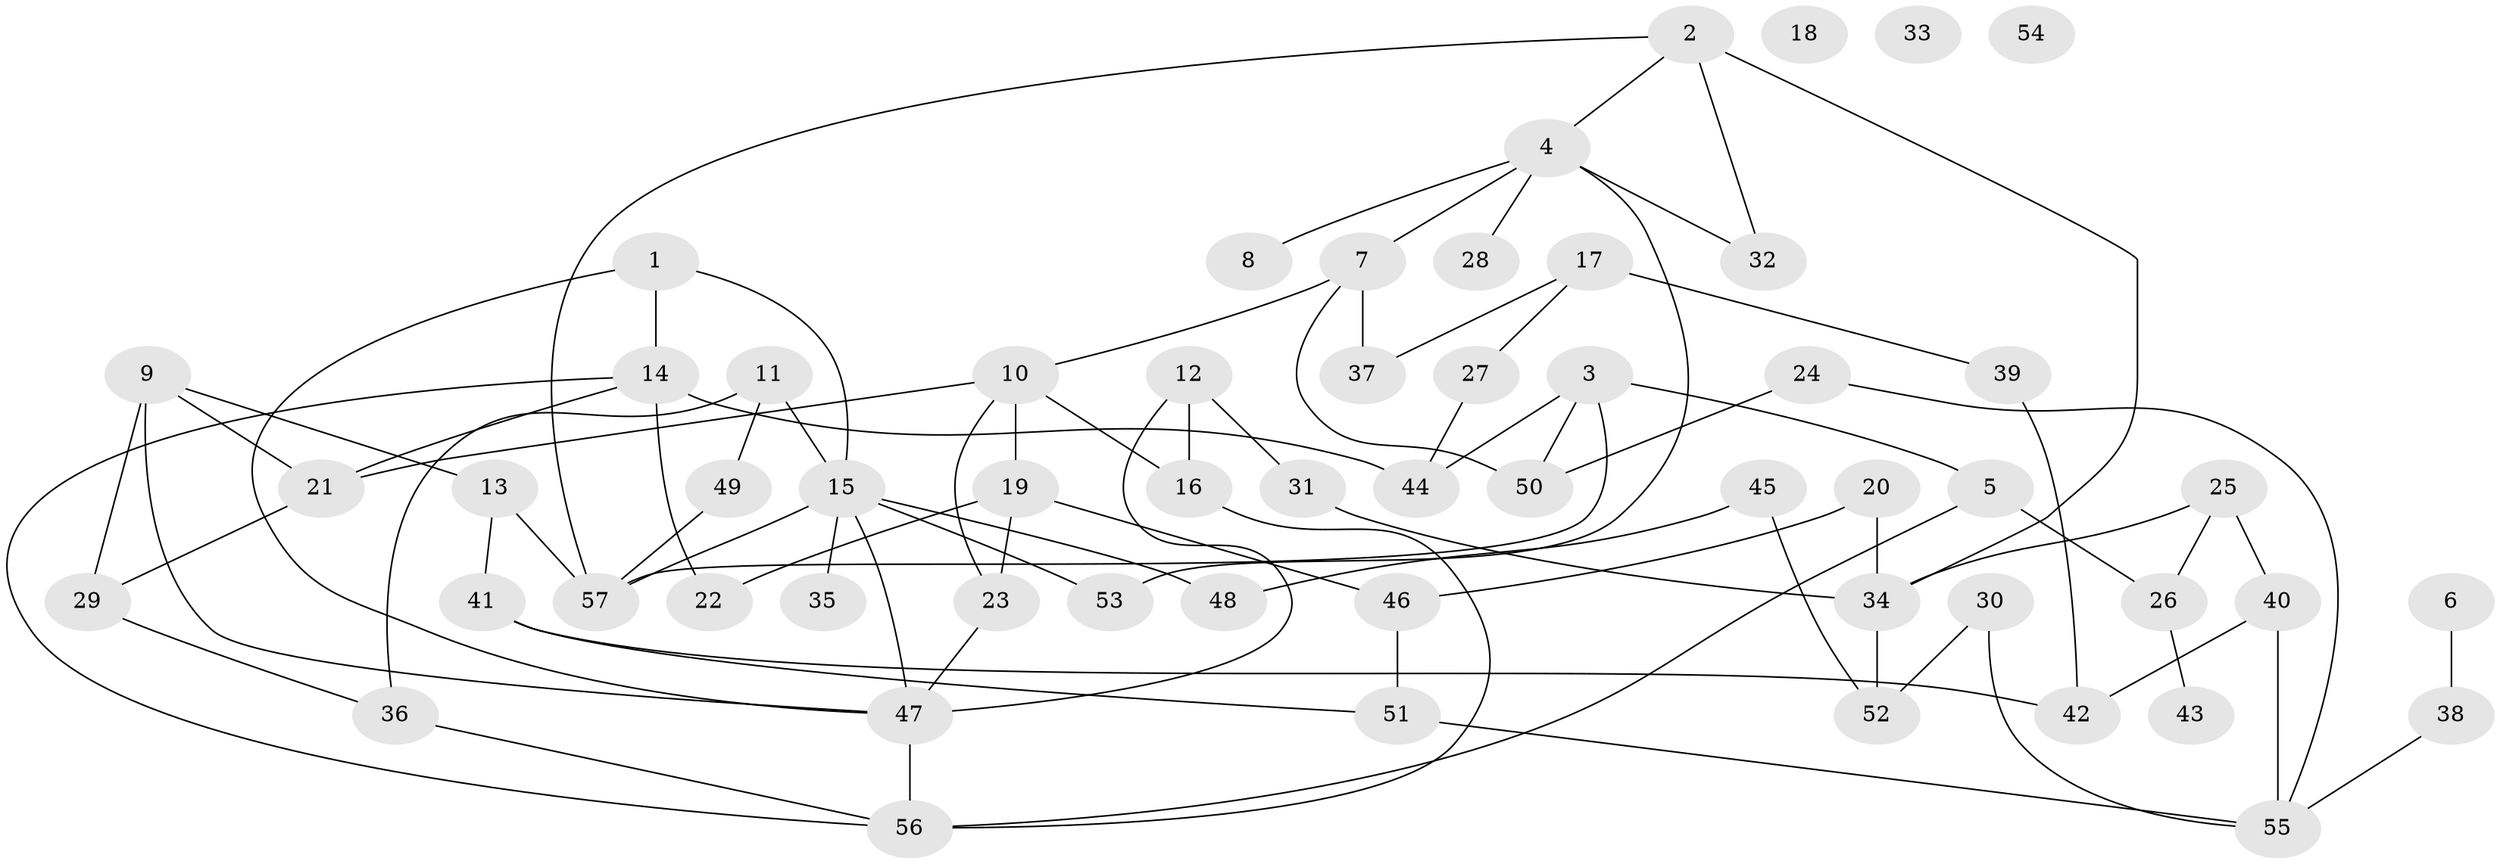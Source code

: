 // Generated by graph-tools (version 1.1) at 2025/12/03/09/25 04:12:56]
// undirected, 57 vertices, 83 edges
graph export_dot {
graph [start="1"]
  node [color=gray90,style=filled];
  1;
  2;
  3;
  4;
  5;
  6;
  7;
  8;
  9;
  10;
  11;
  12;
  13;
  14;
  15;
  16;
  17;
  18;
  19;
  20;
  21;
  22;
  23;
  24;
  25;
  26;
  27;
  28;
  29;
  30;
  31;
  32;
  33;
  34;
  35;
  36;
  37;
  38;
  39;
  40;
  41;
  42;
  43;
  44;
  45;
  46;
  47;
  48;
  49;
  50;
  51;
  52;
  53;
  54;
  55;
  56;
  57;
  1 -- 14;
  1 -- 15;
  1 -- 47;
  2 -- 4;
  2 -- 32;
  2 -- 34;
  2 -- 57;
  3 -- 5;
  3 -- 44;
  3 -- 50;
  3 -- 57;
  4 -- 7;
  4 -- 8;
  4 -- 28;
  4 -- 32;
  4 -- 53;
  5 -- 26;
  5 -- 56;
  6 -- 38;
  7 -- 10;
  7 -- 37;
  7 -- 50;
  9 -- 13;
  9 -- 21;
  9 -- 29;
  9 -- 47;
  10 -- 16;
  10 -- 19;
  10 -- 21;
  10 -- 23;
  11 -- 15;
  11 -- 36;
  11 -- 49;
  12 -- 16;
  12 -- 31;
  12 -- 47;
  13 -- 41;
  13 -- 57;
  14 -- 21;
  14 -- 22;
  14 -- 44;
  14 -- 56;
  15 -- 35;
  15 -- 47;
  15 -- 48;
  15 -- 53;
  15 -- 57;
  16 -- 56;
  17 -- 27;
  17 -- 37;
  17 -- 39;
  19 -- 22;
  19 -- 23;
  19 -- 46;
  20 -- 34;
  20 -- 46;
  21 -- 29;
  23 -- 47;
  24 -- 50;
  24 -- 55;
  25 -- 26;
  25 -- 34;
  25 -- 40;
  26 -- 43;
  27 -- 44;
  29 -- 36;
  30 -- 52;
  30 -- 55;
  31 -- 34;
  34 -- 52;
  36 -- 56;
  38 -- 55;
  39 -- 42;
  40 -- 42;
  40 -- 55;
  41 -- 42;
  41 -- 51;
  45 -- 48;
  45 -- 52;
  46 -- 51;
  47 -- 56;
  49 -- 57;
  51 -- 55;
}
